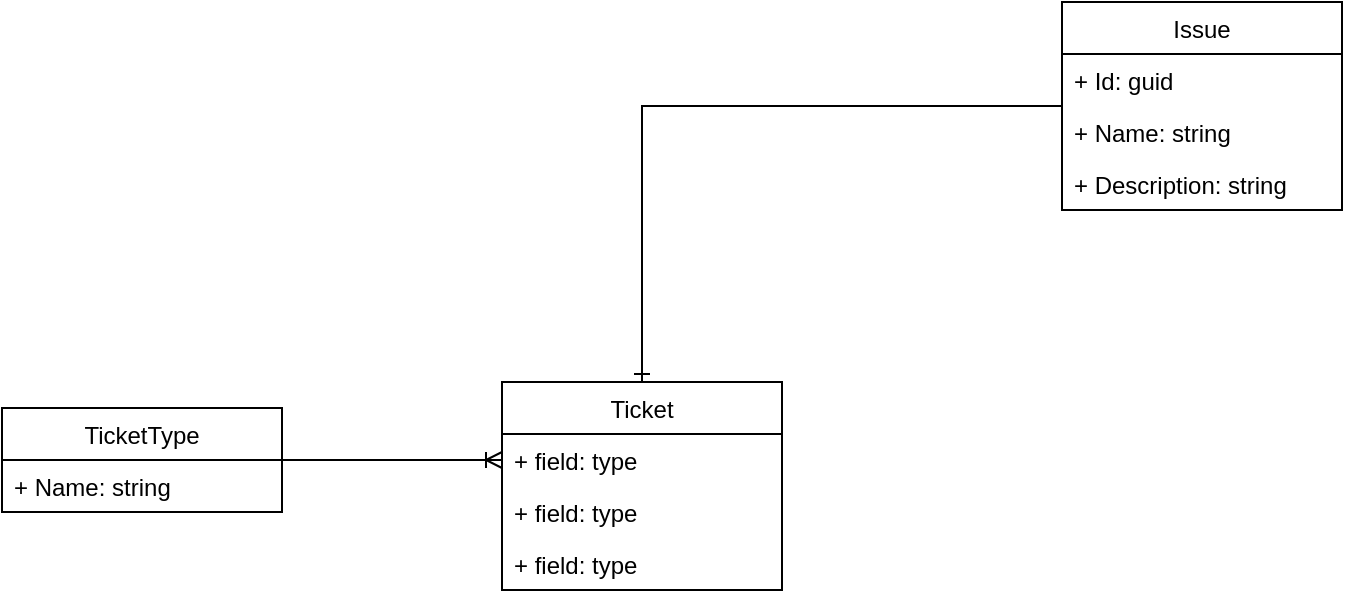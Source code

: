 <mxfile version="20.6.2" type="github">
  <diagram id="725YP466rwQ9yF5KesJ6" name="หน้า-1">
    <mxGraphModel dx="2138" dy="547" grid="1" gridSize="10" guides="1" tooltips="1" connect="1" arrows="1" fold="1" page="1" pageScale="1" pageWidth="1100" pageHeight="850" math="0" shadow="0">
      <root>
        <mxCell id="0" />
        <mxCell id="1" parent="0" />
        <mxCell id="l0HiNboqYedKOfi41QnO-1" value="Issue" style="swimlane;fontStyle=0;childLayout=stackLayout;horizontal=1;startSize=26;fillColor=none;horizontalStack=0;resizeParent=1;resizeParentMax=0;resizeLast=0;collapsible=1;marginBottom=0;" vertex="1" parent="1">
          <mxGeometry x="410" y="110" width="140" height="104" as="geometry" />
        </mxCell>
        <mxCell id="l0HiNboqYedKOfi41QnO-2" value="+ Id: guid" style="text;strokeColor=none;fillColor=none;align=left;verticalAlign=top;spacingLeft=4;spacingRight=4;overflow=hidden;rotatable=0;points=[[0,0.5],[1,0.5]];portConstraint=eastwest;" vertex="1" parent="l0HiNboqYedKOfi41QnO-1">
          <mxGeometry y="26" width="140" height="26" as="geometry" />
        </mxCell>
        <mxCell id="l0HiNboqYedKOfi41QnO-3" value="+ Name: string" style="text;strokeColor=none;fillColor=none;align=left;verticalAlign=top;spacingLeft=4;spacingRight=4;overflow=hidden;rotatable=0;points=[[0,0.5],[1,0.5]];portConstraint=eastwest;" vertex="1" parent="l0HiNboqYedKOfi41QnO-1">
          <mxGeometry y="52" width="140" height="26" as="geometry" />
        </mxCell>
        <mxCell id="l0HiNboqYedKOfi41QnO-4" value="+ Description: string" style="text;strokeColor=none;fillColor=none;align=left;verticalAlign=top;spacingLeft=4;spacingRight=4;overflow=hidden;rotatable=0;points=[[0,0.5],[1,0.5]];portConstraint=eastwest;" vertex="1" parent="l0HiNboqYedKOfi41QnO-1">
          <mxGeometry y="78" width="140" height="26" as="geometry" />
        </mxCell>
        <mxCell id="l0HiNboqYedKOfi41QnO-9" style="edgeStyle=orthogonalEdgeStyle;rounded=0;orthogonalLoop=1;jettySize=auto;html=1;endArrow=none;endFill=0;startArrow=ERone;startFill=0;" edge="1" parent="1" source="l0HiNboqYedKOfi41QnO-5" target="l0HiNboqYedKOfi41QnO-1">
          <mxGeometry relative="1" as="geometry">
            <Array as="points">
              <mxPoint x="200" y="162" />
            </Array>
          </mxGeometry>
        </mxCell>
        <mxCell id="l0HiNboqYedKOfi41QnO-5" value="Ticket" style="swimlane;fontStyle=0;childLayout=stackLayout;horizontal=1;startSize=26;fillColor=none;horizontalStack=0;resizeParent=1;resizeParentMax=0;resizeLast=0;collapsible=1;marginBottom=0;" vertex="1" parent="1">
          <mxGeometry x="130" y="300" width="140" height="104" as="geometry" />
        </mxCell>
        <mxCell id="l0HiNboqYedKOfi41QnO-6" value="+ field: type" style="text;strokeColor=none;fillColor=none;align=left;verticalAlign=top;spacingLeft=4;spacingRight=4;overflow=hidden;rotatable=0;points=[[0,0.5],[1,0.5]];portConstraint=eastwest;" vertex="1" parent="l0HiNboqYedKOfi41QnO-5">
          <mxGeometry y="26" width="140" height="26" as="geometry" />
        </mxCell>
        <mxCell id="l0HiNboqYedKOfi41QnO-7" value="+ field: type" style="text;strokeColor=none;fillColor=none;align=left;verticalAlign=top;spacingLeft=4;spacingRight=4;overflow=hidden;rotatable=0;points=[[0,0.5],[1,0.5]];portConstraint=eastwest;" vertex="1" parent="l0HiNboqYedKOfi41QnO-5">
          <mxGeometry y="52" width="140" height="26" as="geometry" />
        </mxCell>
        <mxCell id="l0HiNboqYedKOfi41QnO-8" value="+ field: type" style="text;strokeColor=none;fillColor=none;align=left;verticalAlign=top;spacingLeft=4;spacingRight=4;overflow=hidden;rotatable=0;points=[[0,0.5],[1,0.5]];portConstraint=eastwest;" vertex="1" parent="l0HiNboqYedKOfi41QnO-5">
          <mxGeometry y="78" width="140" height="26" as="geometry" />
        </mxCell>
        <mxCell id="l0HiNboqYedKOfi41QnO-10" value="TicketType" style="swimlane;fontStyle=0;childLayout=stackLayout;horizontal=1;startSize=26;fillColor=none;horizontalStack=0;resizeParent=1;resizeParentMax=0;resizeLast=0;collapsible=1;marginBottom=0;" vertex="1" parent="1">
          <mxGeometry x="-120" y="313" width="140" height="52" as="geometry" />
        </mxCell>
        <mxCell id="l0HiNboqYedKOfi41QnO-11" value="+ Name: string" style="text;strokeColor=none;fillColor=none;align=left;verticalAlign=top;spacingLeft=4;spacingRight=4;overflow=hidden;rotatable=0;points=[[0,0.5],[1,0.5]];portConstraint=eastwest;" vertex="1" parent="l0HiNboqYedKOfi41QnO-10">
          <mxGeometry y="26" width="140" height="26" as="geometry" />
        </mxCell>
        <mxCell id="l0HiNboqYedKOfi41QnO-14" style="edgeStyle=orthogonalEdgeStyle;rounded=0;orthogonalLoop=1;jettySize=auto;html=1;endArrow=none;endFill=0;startArrow=ERoneToMany;startFill=0;" edge="1" parent="1" source="l0HiNboqYedKOfi41QnO-6" target="l0HiNboqYedKOfi41QnO-10">
          <mxGeometry relative="1" as="geometry" />
        </mxCell>
      </root>
    </mxGraphModel>
  </diagram>
</mxfile>
